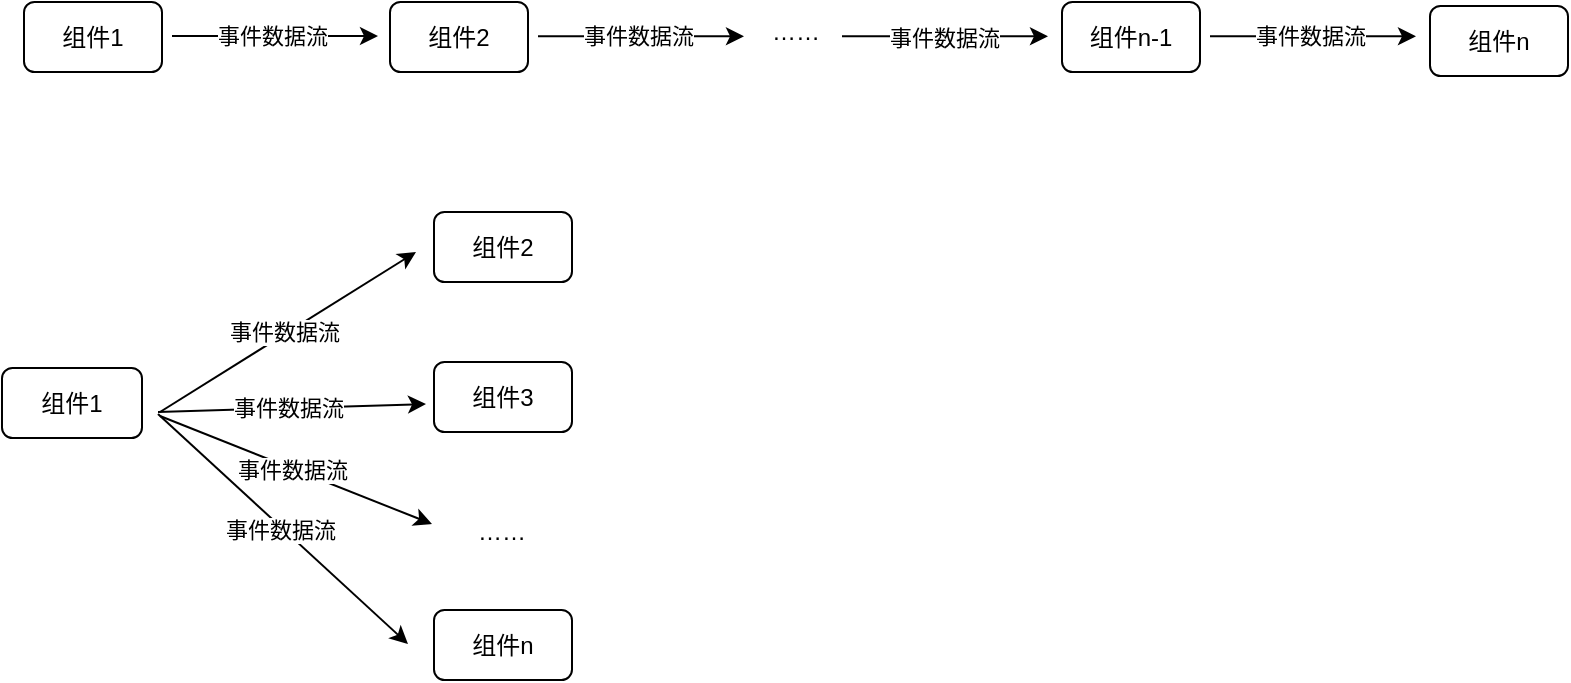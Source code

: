 <mxfile version="20.4.0" type="github">
  <diagram id="_hUouwMQV8gkaWtI9EFg" name="第 1 页">
    <mxGraphModel dx="1588" dy="1062" grid="0" gridSize="10" guides="1" tooltips="1" connect="1" arrows="1" fold="1" page="0" pageScale="1" pageWidth="827" pageHeight="1169" math="0" shadow="0">
      <root>
        <mxCell id="0" />
        <mxCell id="1" parent="0" />
        <mxCell id="eaydKzulYMXYrQOY8sVZ-1" value="组件1" style="rounded=1;whiteSpace=wrap;html=1;" parent="1" vertex="1">
          <mxGeometry x="-119" y="-22" width="69" height="35" as="geometry" />
        </mxCell>
        <mxCell id="eaydKzulYMXYrQOY8sVZ-2" value="组件2" style="rounded=1;whiteSpace=wrap;html=1;" parent="1" vertex="1">
          <mxGeometry x="86" y="83" width="69" height="35" as="geometry" />
        </mxCell>
        <mxCell id="eaydKzulYMXYrQOY8sVZ-3" value="组件2" style="rounded=1;whiteSpace=wrap;html=1;" parent="1" vertex="1">
          <mxGeometry x="64" y="-22" width="69" height="35" as="geometry" />
        </mxCell>
        <mxCell id="eaydKzulYMXYrQOY8sVZ-4" value="组件1" style="rounded=1;whiteSpace=wrap;html=1;" parent="1" vertex="1">
          <mxGeometry x="-130" y="161" width="70" height="35" as="geometry" />
        </mxCell>
        <mxCell id="eaydKzulYMXYrQOY8sVZ-5" value="组件n" style="rounded=1;whiteSpace=wrap;html=1;" parent="1" vertex="1">
          <mxGeometry x="584" y="-20" width="69" height="35" as="geometry" />
        </mxCell>
        <mxCell id="eaydKzulYMXYrQOY8sVZ-6" value="组件n-1" style="rounded=1;whiteSpace=wrap;html=1;" parent="1" vertex="1">
          <mxGeometry x="400" y="-22" width="69" height="35" as="geometry" />
        </mxCell>
        <mxCell id="eaydKzulYMXYrQOY8sVZ-10" value="……" style="text;html=1;strokeColor=none;fillColor=none;align=center;verticalAlign=middle;whiteSpace=wrap;rounded=0;" parent="1" vertex="1">
          <mxGeometry x="237" y="-22.5" width="60" height="30" as="geometry" />
        </mxCell>
        <mxCell id="eaydKzulYMXYrQOY8sVZ-13" value="组件3" style="rounded=1;whiteSpace=wrap;html=1;" parent="1" vertex="1">
          <mxGeometry x="86" y="158" width="69" height="35" as="geometry" />
        </mxCell>
        <mxCell id="eaydKzulYMXYrQOY8sVZ-14" value="组件n" style="rounded=1;whiteSpace=wrap;html=1;" parent="1" vertex="1">
          <mxGeometry x="86" y="282" width="69" height="35" as="geometry" />
        </mxCell>
        <mxCell id="V4HHCtt5AugIOprLK845-1" value="" style="endArrow=classic;html=1;rounded=0;" edge="1" parent="1">
          <mxGeometry relative="1" as="geometry">
            <mxPoint x="-45" y="-5" as="sourcePoint" />
            <mxPoint x="58" y="-5" as="targetPoint" />
          </mxGeometry>
        </mxCell>
        <mxCell id="V4HHCtt5AugIOprLK845-2" value="事件数据流" style="edgeLabel;resizable=0;html=1;align=center;verticalAlign=middle;" connectable="0" vertex="1" parent="V4HHCtt5AugIOprLK845-1">
          <mxGeometry relative="1" as="geometry">
            <mxPoint x="-2" as="offset" />
          </mxGeometry>
        </mxCell>
        <mxCell id="V4HHCtt5AugIOprLK845-9" value="" style="endArrow=classic;html=1;rounded=0;" edge="1" parent="1">
          <mxGeometry relative="1" as="geometry">
            <mxPoint x="138" y="-4.86" as="sourcePoint" />
            <mxPoint x="241" y="-4.86" as="targetPoint" />
          </mxGeometry>
        </mxCell>
        <mxCell id="V4HHCtt5AugIOprLK845-10" value="事件数据流" style="edgeLabel;resizable=0;html=1;align=center;verticalAlign=middle;" connectable="0" vertex="1" parent="V4HHCtt5AugIOprLK845-9">
          <mxGeometry relative="1" as="geometry">
            <mxPoint x="-2" as="offset" />
          </mxGeometry>
        </mxCell>
        <mxCell id="V4HHCtt5AugIOprLK845-11" value="" style="endArrow=classic;html=1;rounded=0;" edge="1" parent="1">
          <mxGeometry relative="1" as="geometry">
            <mxPoint x="290" y="-4.86" as="sourcePoint" />
            <mxPoint x="393" y="-4.86" as="targetPoint" />
          </mxGeometry>
        </mxCell>
        <mxCell id="V4HHCtt5AugIOprLK845-12" value="事件数据流" style="edgeLabel;resizable=0;html=1;align=center;verticalAlign=middle;" connectable="0" vertex="1" parent="V4HHCtt5AugIOprLK845-11">
          <mxGeometry relative="1" as="geometry">
            <mxPoint x="-1" y="1" as="offset" />
          </mxGeometry>
        </mxCell>
        <mxCell id="V4HHCtt5AugIOprLK845-13" value="" style="endArrow=classic;html=1;rounded=0;" edge="1" parent="1">
          <mxGeometry relative="1" as="geometry">
            <mxPoint x="474" y="-4.86" as="sourcePoint" />
            <mxPoint x="577" y="-4.86" as="targetPoint" />
          </mxGeometry>
        </mxCell>
        <mxCell id="V4HHCtt5AugIOprLK845-14" value="事件数据流" style="edgeLabel;resizable=0;html=1;align=center;verticalAlign=middle;" connectable="0" vertex="1" parent="V4HHCtt5AugIOprLK845-13">
          <mxGeometry relative="1" as="geometry">
            <mxPoint x="-2" as="offset" />
          </mxGeometry>
        </mxCell>
        <mxCell id="V4HHCtt5AugIOprLK845-15" value="" style="endArrow=classic;html=1;rounded=0;" edge="1" parent="1">
          <mxGeometry relative="1" as="geometry">
            <mxPoint x="-51" y="183" as="sourcePoint" />
            <mxPoint x="77" y="103" as="targetPoint" />
          </mxGeometry>
        </mxCell>
        <mxCell id="V4HHCtt5AugIOprLK845-16" value="事件数据流" style="edgeLabel;resizable=0;html=1;align=center;verticalAlign=middle;" connectable="0" vertex="1" parent="V4HHCtt5AugIOprLK845-15">
          <mxGeometry relative="1" as="geometry">
            <mxPoint x="-2" as="offset" />
          </mxGeometry>
        </mxCell>
        <mxCell id="V4HHCtt5AugIOprLK845-17" value="" style="endArrow=classic;html=1;rounded=0;" edge="1" parent="1">
          <mxGeometry relative="1" as="geometry">
            <mxPoint x="-52" y="183" as="sourcePoint" />
            <mxPoint x="82" y="179" as="targetPoint" />
          </mxGeometry>
        </mxCell>
        <mxCell id="V4HHCtt5AugIOprLK845-18" value="事件数据流" style="edgeLabel;resizable=0;html=1;align=center;verticalAlign=middle;" connectable="0" vertex="1" parent="V4HHCtt5AugIOprLK845-17">
          <mxGeometry relative="1" as="geometry">
            <mxPoint x="-2" as="offset" />
          </mxGeometry>
        </mxCell>
        <mxCell id="V4HHCtt5AugIOprLK845-19" value="" style="endArrow=classic;html=1;rounded=0;" edge="1" parent="1">
          <mxGeometry relative="1" as="geometry">
            <mxPoint x="-52" y="184" as="sourcePoint" />
            <mxPoint x="73" y="299" as="targetPoint" />
          </mxGeometry>
        </mxCell>
        <mxCell id="V4HHCtt5AugIOprLK845-20" value="事件数据流" style="edgeLabel;resizable=0;html=1;align=center;verticalAlign=middle;" connectable="0" vertex="1" parent="V4HHCtt5AugIOprLK845-19">
          <mxGeometry relative="1" as="geometry">
            <mxPoint x="-2" as="offset" />
          </mxGeometry>
        </mxCell>
        <mxCell id="V4HHCtt5AugIOprLK845-21" value="" style="endArrow=classic;html=1;rounded=0;" edge="1" parent="1">
          <mxGeometry relative="1" as="geometry">
            <mxPoint x="-51" y="185" as="sourcePoint" />
            <mxPoint x="85" y="239" as="targetPoint" />
          </mxGeometry>
        </mxCell>
        <mxCell id="V4HHCtt5AugIOprLK845-22" value="事件数据流" style="edgeLabel;resizable=0;html=1;align=center;verticalAlign=middle;" connectable="0" vertex="1" parent="V4HHCtt5AugIOprLK845-21">
          <mxGeometry relative="1" as="geometry">
            <mxPoint x="-2" as="offset" />
          </mxGeometry>
        </mxCell>
        <mxCell id="V4HHCtt5AugIOprLK845-23" value="……" style="text;html=1;strokeColor=none;fillColor=none;align=center;verticalAlign=middle;whiteSpace=wrap;rounded=0;" vertex="1" parent="1">
          <mxGeometry x="89.5" y="228" width="60" height="30" as="geometry" />
        </mxCell>
      </root>
    </mxGraphModel>
  </diagram>
</mxfile>
